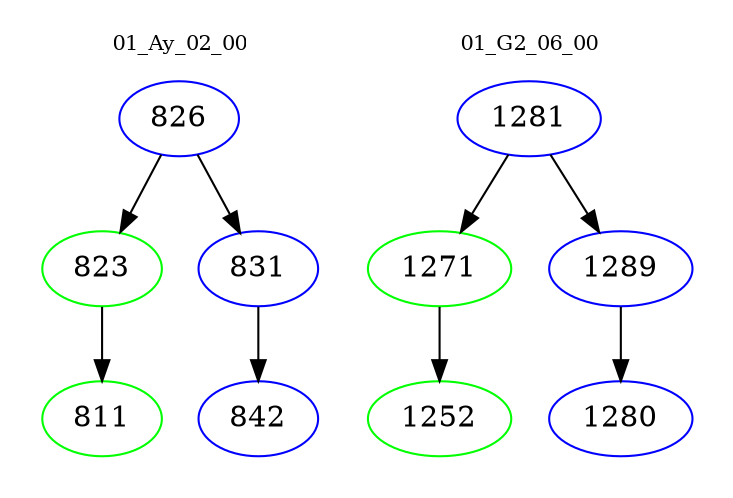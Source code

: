 digraph{
subgraph cluster_0 {
color = white
label = "01_Ay_02_00";
fontsize=10;
T0_826 [label="826", color="blue"]
T0_826 -> T0_823 [color="black"]
T0_823 [label="823", color="green"]
T0_823 -> T0_811 [color="black"]
T0_811 [label="811", color="green"]
T0_826 -> T0_831 [color="black"]
T0_831 [label="831", color="blue"]
T0_831 -> T0_842 [color="black"]
T0_842 [label="842", color="blue"]
}
subgraph cluster_1 {
color = white
label = "01_G2_06_00";
fontsize=10;
T1_1281 [label="1281", color="blue"]
T1_1281 -> T1_1271 [color="black"]
T1_1271 [label="1271", color="green"]
T1_1271 -> T1_1252 [color="black"]
T1_1252 [label="1252", color="green"]
T1_1281 -> T1_1289 [color="black"]
T1_1289 [label="1289", color="blue"]
T1_1289 -> T1_1280 [color="black"]
T1_1280 [label="1280", color="blue"]
}
}

